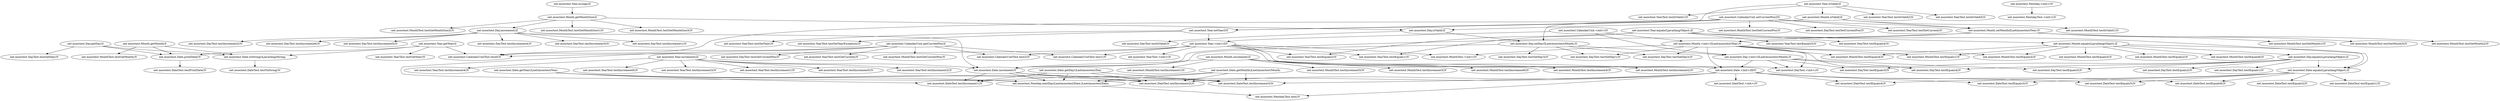 digraph NextDay_method{
	"net.mooctest.Year.<init>(I)V" -> "net.mooctest.Date.<init>(III)V";
	"net.mooctest.Month.setMonth(ILnet/mooctest/Year;)V" -> "net.mooctest.Month.<init>(ILnet/mooctest/Year;)V";
	"net.mooctest.Month.getMonthSize()I" -> "net.mooctest.Day.increment()Z";
	"net.mooctest.Date.printDate()V" -> "net.mooctest.DateTest.testPrintDate()V";
	"net.mooctest.Date.increment()V" -> "net.mooctest.DateTest.testIncrement3()V";
	"net.mooctest.CalendarUnit.<init>()V" -> "net.mooctest.Month.<init>(ILnet/mooctest/Year;)V";
	"net.mooctest.Date.<init>(III)V" -> "net.mooctest.NextdayTest.test()V";
	"net.mooctest.Month.isValid()Z" -> "net.mooctest.Day.isValid()Z";
	"net.mooctest.Year.increment()Z" -> "net.mooctest.YearTest.testIncrement3()V";
	"net.mooctest.Nextday.<init>()V" -> "net.mooctest.NextdayTest.<init>()V";
	"net.mooctest.Month.equals(Ljava/lang/Object;)Z" -> "net.mooctest.MonthTest.testEquals6()V";
	"net.mooctest.Year.setYear(I)V" -> "net.mooctest.YearTest.testSetYearException()V";
	"net.mooctest.Month.<init>(ILnet/mooctest/Year;)V" -> "net.mooctest.DayTest.<init>()V";
	"net.mooctest.Day.equals(Ljava/lang/Object;)Z" -> "net.mooctest.DayTest.testEquals4()V";
	"net.mooctest.CalendarUnit.<init>()V" -> "net.mooctest.Day.<init>(ILnet/mooctest/Month;)V";
	"net.mooctest.Day.setDay(ILnet/mooctest/Month;)V" -> "net.mooctest.Day.<init>(ILnet/mooctest/Month;)V";
	"net.mooctest.Date.<init>(III)V" -> "net.mooctest.DateTest.<init>()V";
	"net.mooctest.Date.equals(Ljava/lang/Object;)Z" -> "net.mooctest.DateTest.testEquals6()V";
	"net.mooctest.Date.getYear()Lnet/mooctest/Year;" -> "net.mooctest.DateTest.testIncrement3()V";
	"net.mooctest.Month.increment()Z" -> "net.mooctest.MonthTest.testIncrement5()V";
	"net.mooctest.Date.increment()V" -> "net.mooctest.DateTest.testIncrement1()V";
	"net.mooctest.CalendarUnit.getCurrentPos()I" -> "net.mooctest.MonthTest.testGetCurrentPos()V";
	"net.mooctest.CalendarUnit.getCurrentPos()I" -> "net.mooctest.CalendarUnitTest.test0()V";
	"net.mooctest.Year.equals(Ljava/lang/Object;)Z" -> "net.mooctest.YearTest.testEquals4()V";
	"net.mooctest.Day.<init>(ILnet/mooctest/Month;)V" -> "net.mooctest.DayTest.<init>()V";
	"net.mooctest.Day.setDay(ILnet/mooctest/Month;)V" -> "net.mooctest.DayTest.testSetDay3()V";
	"net.mooctest.Day.getDay()I" -> "net.mooctest.DayTest.testGetDay()V";
	"net.mooctest.Month.increment()Z" -> "net.mooctest.MonthTest.testIncrement3()V";
	"net.mooctest.Year.getYear()I" -> "net.mooctest.Date.toString()Ljava/lang/String;";
	"net.mooctest.Month.isValid()Z" -> "net.mooctest.MonthTest.testIsValid1()V";
	"net.mooctest.Day.increment()Z" -> "net.mooctest.DayTest.testIncrement5()V";
	"net.mooctest.Month.getMonth()I" -> "net.mooctest.Date.toString()Ljava/lang/String;";
	"net.mooctest.Month.isValid()Z" -> "net.mooctest.Month.setMonth(ILnet/mooctest/Year;)V";
	"net.mooctest.Year.getYear()I" -> "net.mooctest.YearTest.testGetYear()V";
	"net.mooctest.Month.<init>(ILnet/mooctest/Year;)V" -> "net.mooctest.DayTest.testSetDay2()V";
	"net.mooctest.CalendarUnit.setCurrentPos(I)V" -> "net.mooctest.Month.setMonth(ILnet/mooctest/Year;)V";
	"net.mooctest.Month.equals(Ljava/lang/Object;)Z" -> "net.mooctest.MonthTest.testEquals4()V";
	"net.mooctest.Year.increment()Z" -> "net.mooctest.YearTest.testIncrement1()V";
	"net.mooctest.Month.<init>(ILnet/mooctest/Year;)V" -> "net.mooctest.MonthTest.testEquals4()V";
	"net.mooctest.Year.equals(Ljava/lang/Object;)Z" -> "net.mooctest.YearTest.testEquals2()V";
	"net.mooctest.Date.<init>(III)V" -> "net.mooctest.DateTest.testEquals4()V";
	"net.mooctest.Date.getDay()Lnet/mooctest/Day;" -> "net.mooctest.DateTest.testIncrement2()V";
	"net.mooctest.CalendarUnit.setCurrentPos(I)V" -> "net.mooctest.MonthTest.testSetCurrentPos()V";
	"net.mooctest.Month.equals(Ljava/lang/Object;)Z" -> "net.mooctest.MonthTest.testEquals1()V";
	"net.mooctest.Month.<init>(ILnet/mooctest/Year;)V" -> "net.mooctest.MonthTest.testEquals3()V";
	"net.mooctest.Month.<init>(ILnet/mooctest/Year;)V" -> "net.mooctest.MonthTest.<init>()V";
	"net.mooctest.Date.equals(Ljava/lang/Object;)Z" -> "net.mooctest.DateTest.testEquals2()V";
	"net.mooctest.Year.equals(Ljava/lang/Object;)Z" -> "net.mooctest.Month.equals(Ljava/lang/Object;)Z";
	"net.mooctest.Day.increment()Z" -> "net.mooctest.Date.increment()V";
	"net.mooctest.Month.setMonth(ILnet/mooctest/Year;)V" -> "net.mooctest.MonthTest.testSetMonth1()V";
	"net.mooctest.Year.<init>(I)V" -> "net.mooctest.YearTest.testEquals2()V";
	"net.mooctest.Month.getMonthSize()I" -> "net.mooctest.MonthTest.testGetMonthSize1()V";
	"net.mooctest.Day.setDay(ILnet/mooctest/Month;)V" -> "net.mooctest.DayTest.testSetDay2()V";
	"net.mooctest.Day.<init>(ILnet/mooctest/Month;)V" -> "net.mooctest.DayTest.testEquals4()V";
	"net.mooctest.Day.increment()Z" -> "net.mooctest.DayTest.testIncrement2()V";
	"net.mooctest.Year.isValid()Z" -> "net.mooctest.YearTest.testIsValid2()V";
	"net.mooctest.CalendarUnit.setCurrentPos(I)V" -> "net.mooctest.Day.setDay(ILnet/mooctest/Month;)V";
	"net.mooctest.Year.increment()Z" -> "net.mooctest.YearTest.testIncrement5()V";
	"net.mooctest.Day.isValid()Z" -> "net.mooctest.DayTest.testIsValid()V";
	"net.mooctest.Month.<init>(ILnet/mooctest/Year;)V" -> "net.mooctest.MonthTest.testEquals1()V";
	"net.mooctest.Date.getYear()Lnet/mooctest/Year;" -> "net.mooctest.DateTest.testIncrement1()V";
	"net.mooctest.Year.<init>(I)V" -> "net.mooctest.CalendarUnitTest.test1()V";
	"net.mooctest.Day.equals(Ljava/lang/Object;)Z" -> "net.mooctest.DayTest.testEquals2()V";
	"net.mooctest.Month.getMonthSize()I" -> "net.mooctest.Day.isValid()Z";
	"net.mooctest.CalendarUnit.setCurrentPos(I)V" -> "net.mooctest.DayTest.testSetCurrentPos()V";
	"net.mooctest.Month.setMonth(ILnet/mooctest/Year;)V" -> "net.mooctest.MonthTest.testSetMonth3()V";
	"net.mooctest.Date.getMonth()Lnet/mooctest/Month;" -> "net.mooctest.DateTest.testIncrement2()V";
	"net.mooctest.CalendarUnit.getCurrentPos()I" -> "net.mooctest.CalendarUnitTest.test2()V";
	"net.mooctest.Date.equals(Ljava/lang/Object;)Z" -> "net.mooctest.DateTest.testEquals4()V";
	"net.mooctest.Date.getMonth()Lnet/mooctest/Month;" -> "net.mooctest.Nextday.nextDay(Lnet/mooctest/Date;)Lnet/mooctest/Date;";
	"net.mooctest.CalendarUnit.getCurrentPos()I" -> "net.mooctest.DayTest.testGetCurrentPos()V";
	"net.mooctest.Month.getMonthSize()I" -> "net.mooctest.MonthTest.testGetMonthSize3()V";
	"net.mooctest.Date.<init>(III)V" -> "net.mooctest.DateTest.testIncrement2()V";
	"net.mooctest.Year.<init>(I)V" -> "net.mooctest.YearTest.<init>()V";
	"net.mooctest.Year.<init>(I)V" -> "net.mooctest.MonthTest.<init>()V";
	"net.mooctest.Month.getMonth()I" -> "net.mooctest.Date.printDate()V";
	"net.mooctest.Month.increment()Z" -> "net.mooctest.MonthTest.testIncrement6()V";
	"net.mooctest.Month.equals(Ljava/lang/Object;)Z" -> "net.mooctest.Day.equals(Ljava/lang/Object;)Z";
	"net.mooctest.Day.equals(Ljava/lang/Object;)Z" -> "net.mooctest.DayTest.testEquals5()V";
	"net.mooctest.Year.increment()Z" -> "net.mooctest.YearTest.testIncrement2()V";
	"net.mooctest.Date.increment()V" -> "net.mooctest.Nextday.nextDay(Lnet/mooctest/Date;)Lnet/mooctest/Date;";
	"net.mooctest.Date.increment()V" -> "net.mooctest.DateTest.testIncrement2()V";
	"net.mooctest.CalendarUnit.setCurrentPos(I)V" -> "net.mooctest.YearTest.testSetCurrent()V";
	"net.mooctest.Date.<init>(III)V" -> "net.mooctest.DateTest.testEquals3()V";
	"net.mooctest.Date.getYear()Lnet/mooctest/Year;" -> "net.mooctest.Nextday.nextDay(Lnet/mooctest/Date;)Lnet/mooctest/Date;";
	"net.mooctest.Year.isValid()Z" -> "net.mooctest.Year.setYear(I)V";
	"net.mooctest.Month.<init>(ILnet/mooctest/Year;)V" -> "net.mooctest.Date.<init>(III)V";
	"net.mooctest.Nextday.nextDay(Lnet/mooctest/Date;)Lnet/mooctest/Date;" -> "net.mooctest.NextdayTest.test()V";
	"net.mooctest.Year.increment()Z" -> "net.mooctest.YearTest.testIncrement4()V";
	"net.mooctest.Month.equals(Ljava/lang/Object;)Z" -> "net.mooctest.Date.equals(Ljava/lang/Object;)Z";
	"net.mooctest.Year.<init>(I)V" -> "net.mooctest.DayTest.<init>()V";
	"net.mooctest.Year.setYear(I)V" -> "net.mooctest.Year.<init>(I)V";
	"net.mooctest.Day.increment()Z" -> "net.mooctest.DayTest.testIncrement6()V";
	"net.mooctest.Date.getMonth()Lnet/mooctest/Month;" -> "net.mooctest.DateTest.testIncrement1()V";
	"net.mooctest.Day.equals(Ljava/lang/Object;)Z" -> "net.mooctest.Date.equals(Ljava/lang/Object;)Z";
	"net.mooctest.Month.equals(Ljava/lang/Object;)Z" -> "net.mooctest.MonthTest.testEquals3()V";
	"net.mooctest.Year.setYear(I)V" -> "net.mooctest.YearTest.testSetYear()V";
	"net.mooctest.Month.increment()Z" -> "net.mooctest.MonthTest.testIncrement4()V";
	"net.mooctest.Year.equals(Ljava/lang/Object;)Z" -> "net.mooctest.YearTest.testEquals3()V";
	"net.mooctest.Date.<init>(III)V" -> "net.mooctest.DateTest.testEquals5()V";
	"net.mooctest.Year.isLeap()Z" -> "net.mooctest.Month.getMonthSize()I";
	"net.mooctest.Year.isValid()Z" -> "net.mooctest.YearTest.testIsValid3()V";
	"net.mooctest.Day.increment()Z" -> "net.mooctest.DayTest.testIncrement4()V";
	"net.mooctest.CalendarUnit.setCurrentPos(I)V" -> "net.mooctest.Year.setYear(I)V";
	"net.mooctest.Month.increment()Z" -> "net.mooctest.MonthTest.testIncrement2()V";
	"net.mooctest.Month.setMonth(ILnet/mooctest/Year;)V" -> "net.mooctest.Date.increment()V";
	"net.mooctest.Day.<init>(ILnet/mooctest/Month;)V" -> "net.mooctest.Date.<init>(III)V";
	"net.mooctest.CalendarUnit.getCurrentPos()I" -> "net.mooctest.YearTest.testGetCurrent()V";
	"net.mooctest.Month.equals(Ljava/lang/Object;)Z" -> "net.mooctest.MonthTest.testEquals5()V";
	"net.mooctest.Year.getYear()I" -> "net.mooctest.Date.printDate()V";
	"net.mooctest.Month.<init>(ILnet/mooctest/Year;)V" -> "net.mooctest.DayTest.testSetDay1()V";
	"net.mooctest.CalendarUnit.getCurrentPos()I" -> "net.mooctest.Nextday.nextDay(Lnet/mooctest/Date;)Lnet/mooctest/Date;";
	"net.mooctest.Month.increment()Z" -> "net.mooctest.MonthTest.testIncrement1()V";
	"net.mooctest.Day.getDay()I" -> "net.mooctest.Date.printDate()V";
	"net.mooctest.Day.increment()Z" -> "net.mooctest.DayTest.testIncrement3()V";
	"net.mooctest.Year.equals(Ljava/lang/Object;)Z" -> "net.mooctest.YearTest.testEquals1()V";
	"net.mooctest.Month.getMonthSize()I" -> "net.mooctest.MonthTest.testGetMonthSize2()V";
	"net.mooctest.Day.<init>(ILnet/mooctest/Month;)V" -> "net.mooctest.DayTest.testEquals5()V";
	"net.mooctest.Date.getDay()Lnet/mooctest/Day;" -> "net.mooctest.DateTest.testIncrement3()V";
	"net.mooctest.CalendarUnit.setCurrentPos(I)V" -> "net.mooctest.CalendarUnitTest.test0()V";
	"net.mooctest.Year.getYear()I" -> "net.mooctest.CalendarUnitTest.test0()V";
	"net.mooctest.Day.<init>(ILnet/mooctest/Month;)V" -> "net.mooctest.DayTest.testEquals3()V";
	"net.mooctest.Month.equals(Ljava/lang/Object;)Z" -> "net.mooctest.MonthTest.testEquals2()V";
	"net.mooctest.Year.<init>(I)V" -> "net.mooctest.YearTest.testEquals1()V";
	"net.mooctest.Day.setDay(ILnet/mooctest/Month;)V" -> "net.mooctest.Date.increment()V";
	"net.mooctest.Day.getDay()I" -> "net.mooctest.Date.toString()Ljava/lang/String;";
	"net.mooctest.Date.<init>(III)V" -> "net.mooctest.DateTest.testEquals6()V";
	"net.mooctest.Date.equals(Ljava/lang/Object;)Z" -> "net.mooctest.DateTest.testEquals1()V";
	"net.mooctest.CalendarUnit.getCurrentPos()I" -> "net.mooctest.CalendarUnitTest.test1()V";
	"net.mooctest.Date.equals(Ljava/lang/Object;)Z" -> "net.mooctest.DateTest.testEquals5()V";
	"net.mooctest.Day.equals(Ljava/lang/Object;)Z" -> "net.mooctest.DayTest.testEquals3()V";
	"net.mooctest.Date.getYear()Lnet/mooctest/Year;" -> "net.mooctest.DateTest.testIncrement2()V";
	"net.mooctest.Year.<init>(I)V" -> "net.mooctest.CalendarUnitTest.test2()V";
	"net.mooctest.Year.increment()Z" -> "net.mooctest.Date.increment()V";
	"net.mooctest.Day.increment()Z" -> "net.mooctest.DayTest.testIncrement1()V";
	"net.mooctest.CalendarUnit.<init>()V" -> "net.mooctest.Year.<init>(I)V";
	"net.mooctest.Year.isValid()Z" -> "net.mooctest.Month.isValid()Z";
	"net.mooctest.Year.isValid()Z" -> "net.mooctest.YearTest.testIsValid1()V";
	"net.mooctest.Date.getDay()Lnet/mooctest/Day;" -> "net.mooctest.Nextday.nextDay(Lnet/mooctest/Date;)Lnet/mooctest/Date;";
	"net.mooctest.Date.toString()Ljava/lang/String;" -> "net.mooctest.DateTest.testToString()V";
	"net.mooctest.Date.<init>(III)V" -> "net.mooctest.Nextday.nextDay(Lnet/mooctest/Date;)Lnet/mooctest/Date;";
	"net.mooctest.Year.increment()Z" -> "net.mooctest.YearTest.testIncrement6()V";
	"net.mooctest.Month.<init>(ILnet/mooctest/Year;)V" -> "net.mooctest.DayTest.testEquals4()V";
	"net.mooctest.Year.<init>(I)V" -> "net.mooctest.CalendarUnitTest.test0()V";
	"net.mooctest.Day.setDay(ILnet/mooctest/Month;)V" -> "net.mooctest.DayTest.testSetDay1()V";
	"net.mooctest.Date.<init>(III)V" -> "net.mooctest.DateTest.testIncrement3()V";
	"net.mooctest.Year.equals(Ljava/lang/Object;)Z" -> "net.mooctest.Date.equals(Ljava/lang/Object;)Z";
	"net.mooctest.Day.equals(Ljava/lang/Object;)Z" -> "net.mooctest.DayTest.testEquals1()V";
	"net.mooctest.Date.getDay()Lnet/mooctest/Day;" -> "net.mooctest.DateTest.testIncrement1()V";
	"net.mooctest.Month.setMonth(ILnet/mooctest/Year;)V" -> "net.mooctest.MonthTest.testSetMonth2()V";
	"net.mooctest.Day.isValid()Z" -> "net.mooctest.Day.setDay(ILnet/mooctest/Month;)V";
	"net.mooctest.Date.equals(Ljava/lang/Object;)Z" -> "net.mooctest.DateTest.testEquals3()V";
	"net.mooctest.Month.increment()Z" -> "net.mooctest.Date.increment()V";
	"net.mooctest.Date.getMonth()Lnet/mooctest/Month;" -> "net.mooctest.DateTest.testIncrement3()V";
	"net.mooctest.Month.getMonth()I" -> "net.mooctest.MonthTest.testGetMonth()V";
}